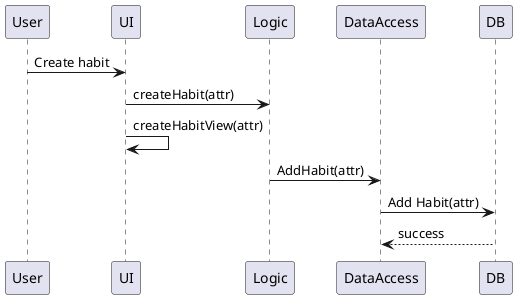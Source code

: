 @startuml
User -> UI: Create habit
UI -> Logic: createHabit(attr)
UI -> UI: createHabitView(attr)
Logic -> DataAccess: AddHabit(attr)
DataAccess -> DB: Add Habit(attr)
DB --> DataAccess: success
@enduml